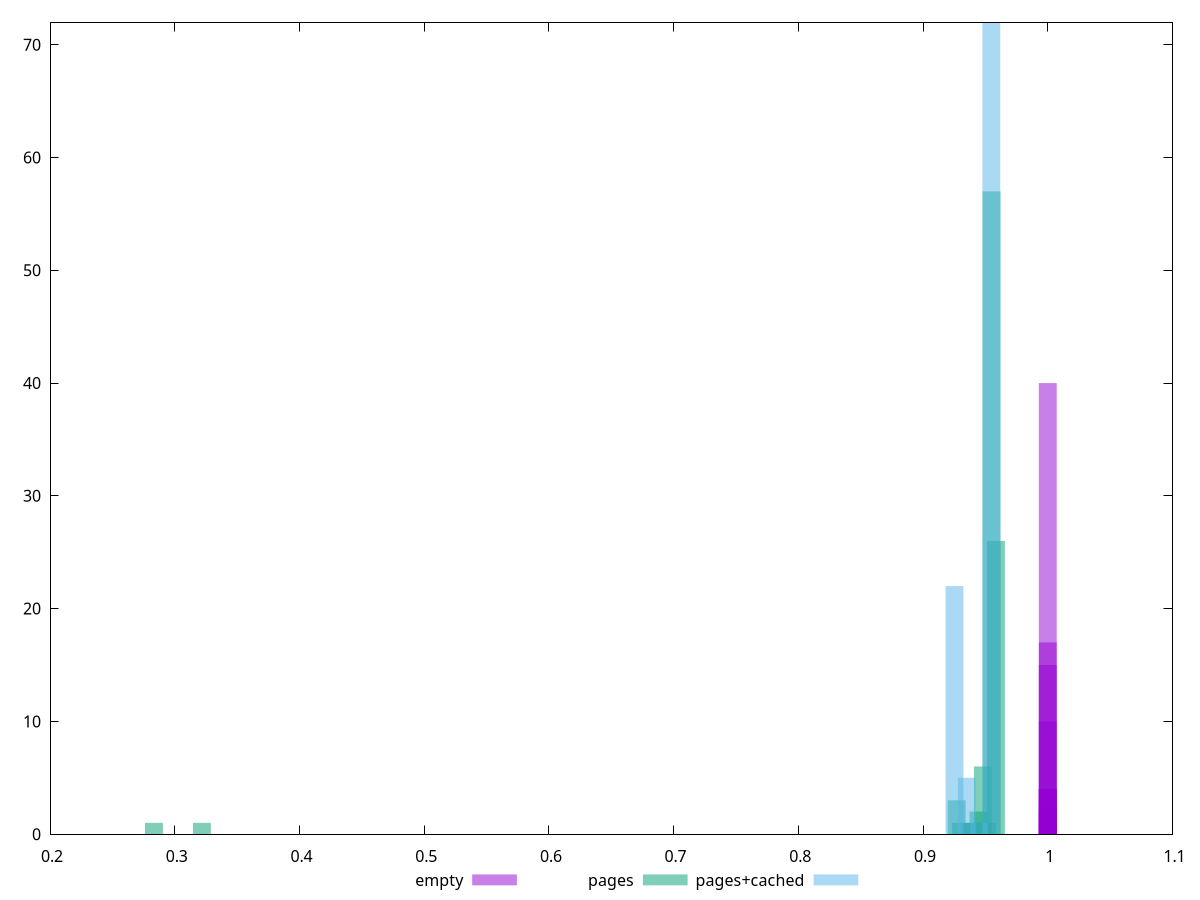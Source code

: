 $_empty <<EOF
0.9999940689753402 2
0.9999950587855488 10
0.9999948608235071 40
0.9999945638804445 4
0.9999947618424861 17
0.9999949598045279 15
0.9999944648994236 1
0.9999943659184027 4
0.9999946628614653 4
0.9999951577665697 3
EOF
$_pages <<EOF
0.28333567700545437 1
0.9549461706480129 57
0.9514481993269579 1
0.9584441419690679 26
0.930460371400628 1
0.9479502280059029 6
0.926962400079573 3
0.9444522566848479 2
0.937456314042738 1
0.940954285363793 1
0.3218133615370593 1
EOF
$_pagesCached <<EOF
0.9547257574888071 72
0.9251981567417306 22
0.9448832239064482 1
0.9350406903240893 5
EOF
set key outside below
set terminal pngcairo
set output "report_00004_2020-11-02T20-21-41.718Z/first-meaningful-paint/first-meaningful-paint_empty_pages_pages+cached+hist.png"
set boxwidth 0.014333189615222307
set style fill transparent solid 0.5 noborder
set yrange [0:72]
plot $_empty title "empty" with boxes ,$_pages title "pages" with boxes ,$_pagesCached title "pages+cached" with boxes ,